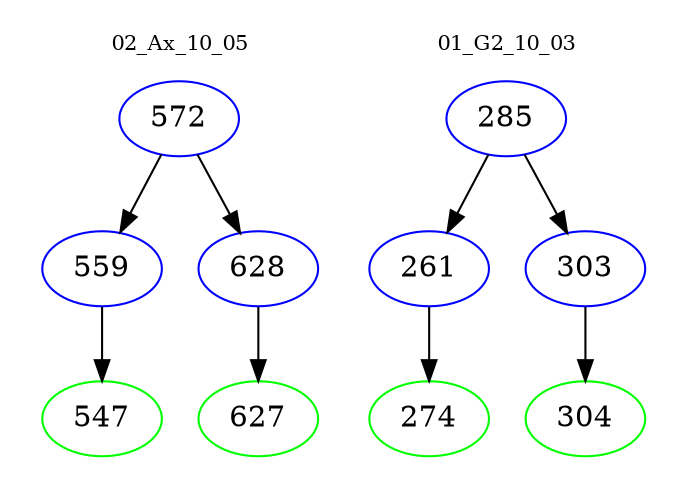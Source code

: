 digraph{
subgraph cluster_0 {
color = white
label = "02_Ax_10_05";
fontsize=10;
T0_572 [label="572", color="blue"]
T0_572 -> T0_559 [color="black"]
T0_559 [label="559", color="blue"]
T0_559 -> T0_547 [color="black"]
T0_547 [label="547", color="green"]
T0_572 -> T0_628 [color="black"]
T0_628 [label="628", color="blue"]
T0_628 -> T0_627 [color="black"]
T0_627 [label="627", color="green"]
}
subgraph cluster_1 {
color = white
label = "01_G2_10_03";
fontsize=10;
T1_285 [label="285", color="blue"]
T1_285 -> T1_261 [color="black"]
T1_261 [label="261", color="blue"]
T1_261 -> T1_274 [color="black"]
T1_274 [label="274", color="green"]
T1_285 -> T1_303 [color="black"]
T1_303 [label="303", color="blue"]
T1_303 -> T1_304 [color="black"]
T1_304 [label="304", color="green"]
}
}
